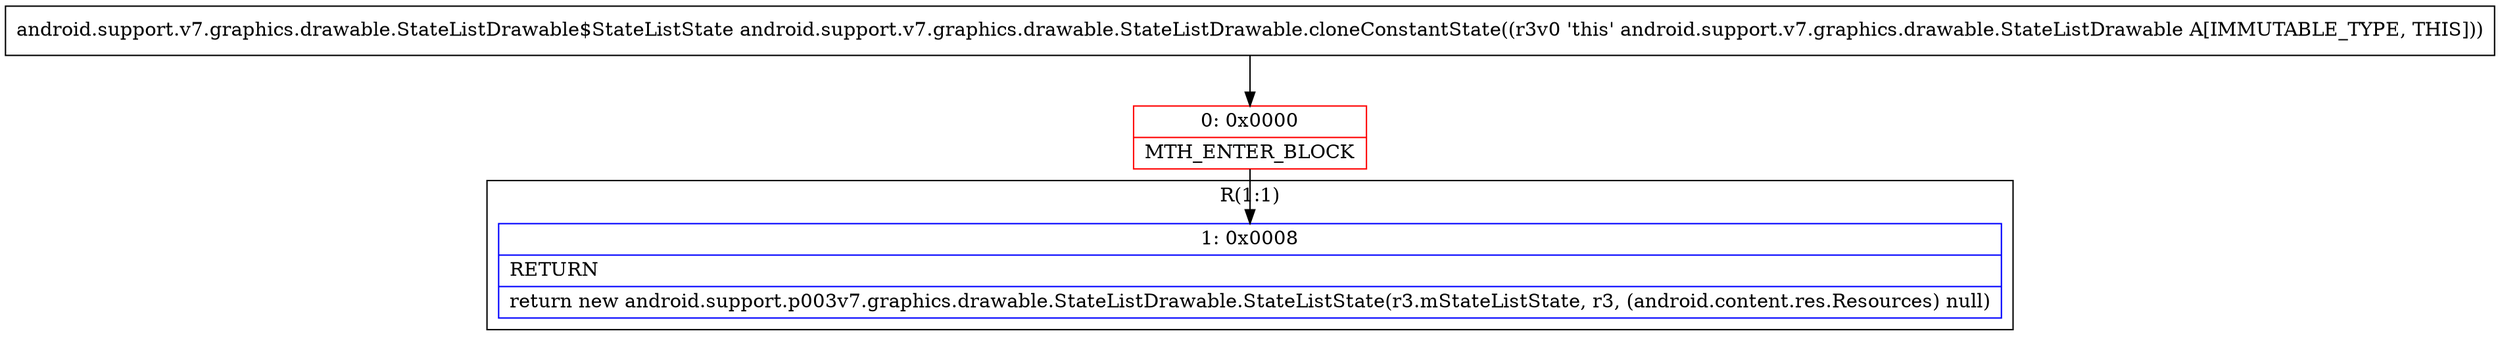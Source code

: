 digraph "CFG forandroid.support.v7.graphics.drawable.StateListDrawable.cloneConstantState()Landroid\/support\/v7\/graphics\/drawable\/StateListDrawable$StateListState;" {
subgraph cluster_Region_5918710 {
label = "R(1:1)";
node [shape=record,color=blue];
Node_1 [shape=record,label="{1\:\ 0x0008|RETURN\l|return new android.support.p003v7.graphics.drawable.StateListDrawable.StateListState(r3.mStateListState, r3, (android.content.res.Resources) null)\l}"];
}
Node_0 [shape=record,color=red,label="{0\:\ 0x0000|MTH_ENTER_BLOCK\l}"];
MethodNode[shape=record,label="{android.support.v7.graphics.drawable.StateListDrawable$StateListState android.support.v7.graphics.drawable.StateListDrawable.cloneConstantState((r3v0 'this' android.support.v7.graphics.drawable.StateListDrawable A[IMMUTABLE_TYPE, THIS])) }"];
MethodNode -> Node_0;
Node_0 -> Node_1;
}

